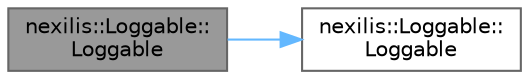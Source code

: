 digraph "nexilis::Loggable::Loggable"
{
 // LATEX_PDF_SIZE
  bgcolor="transparent";
  edge [fontname=Helvetica,fontsize=10,labelfontname=Helvetica,labelfontsize=10];
  node [fontname=Helvetica,fontsize=10,shape=box,height=0.2,width=0.4];
  rankdir="LR";
  Node1 [id="Node000001",label="nexilis::Loggable::\lLoggable",height=0.2,width=0.4,color="gray40", fillcolor="grey60", style="filled", fontcolor="black",tooltip="Deleted copy constructor."];
  Node1 -> Node2 [id="edge1_Node000001_Node000002",color="steelblue1",style="solid",tooltip=" "];
  Node2 [id="Node000002",label="nexilis::Loggable::\lLoggable",height=0.2,width=0.4,color="grey40", fillcolor="white", style="filled",URL="$da/d34/classnexilis_1_1Loggable.html#a96a9d5fcd255ac422774d3d3a6eecfcc",tooltip="Constructor, the class name we are logging from."];
}
